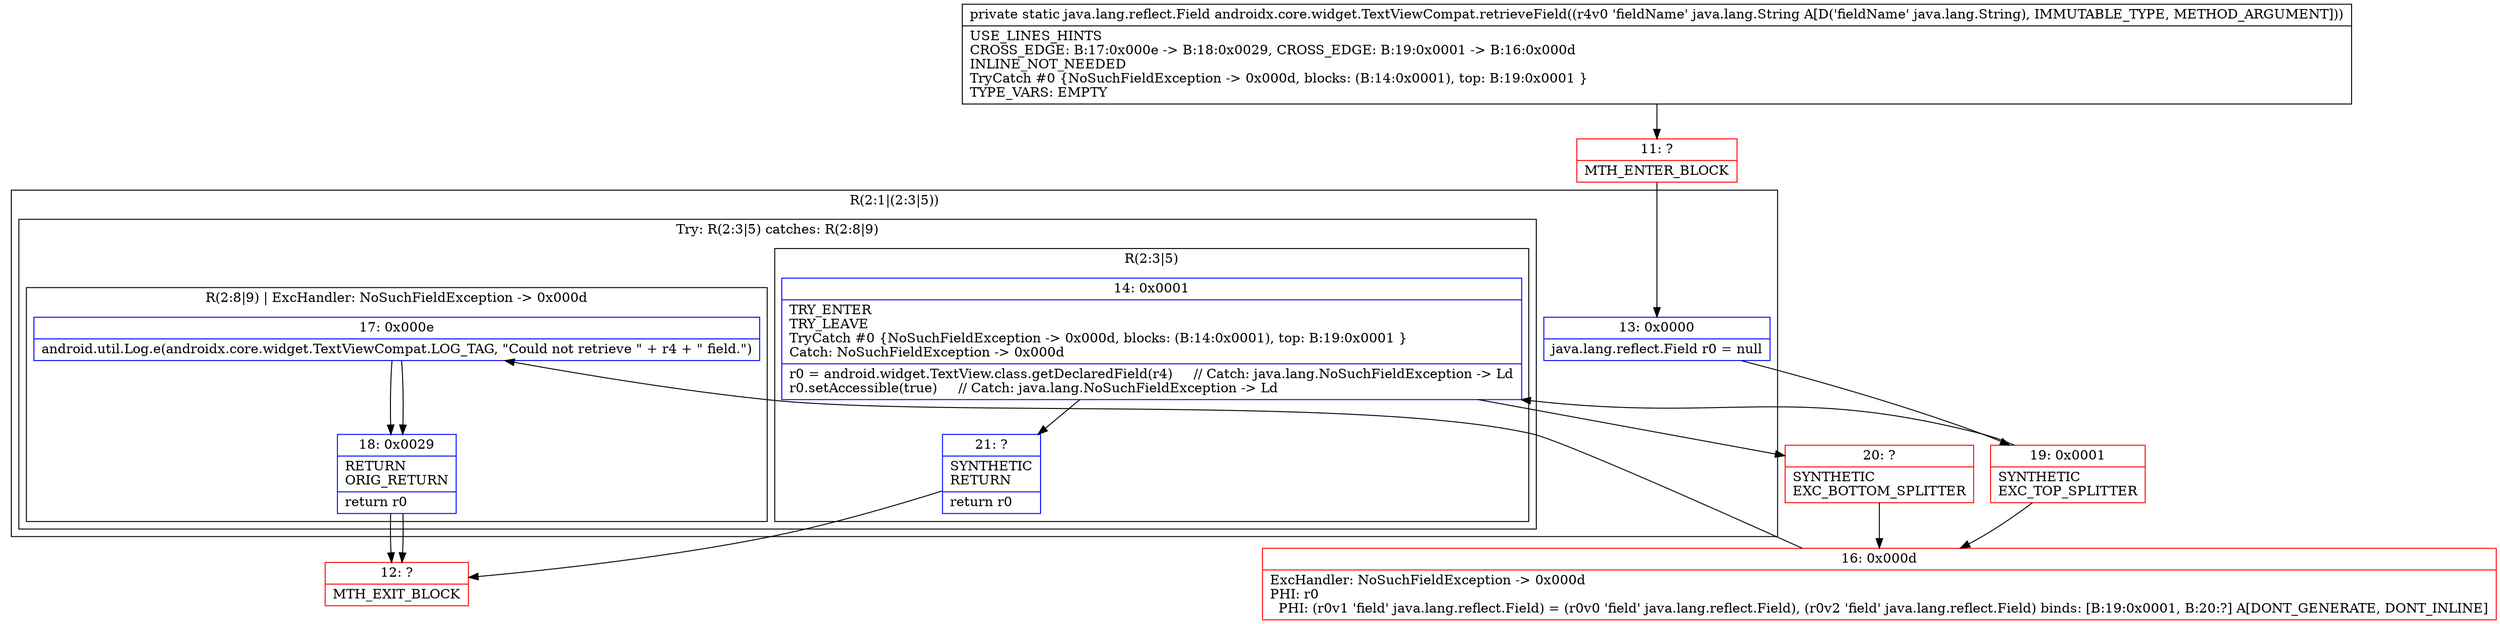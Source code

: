 digraph "CFG forandroidx.core.widget.TextViewCompat.retrieveField(Ljava\/lang\/String;)Ljava\/lang\/reflect\/Field;" {
subgraph cluster_Region_56078850 {
label = "R(2:1|(2:3|5))";
node [shape=record,color=blue];
Node_13 [shape=record,label="{13\:\ 0x0000|java.lang.reflect.Field r0 = null\l}"];
subgraph cluster_TryCatchRegion_124104930 {
label = "Try: R(2:3|5) catches: R(2:8|9)";
node [shape=record,color=blue];
subgraph cluster_Region_865572182 {
label = "R(2:3|5)";
node [shape=record,color=blue];
Node_14 [shape=record,label="{14\:\ 0x0001|TRY_ENTER\lTRY_LEAVE\lTryCatch #0 \{NoSuchFieldException \-\> 0x000d, blocks: (B:14:0x0001), top: B:19:0x0001 \}\lCatch: NoSuchFieldException \-\> 0x000d\l|r0 = android.widget.TextView.class.getDeclaredField(r4)     \/\/ Catch: java.lang.NoSuchFieldException \-\> Ld\lr0.setAccessible(true)     \/\/ Catch: java.lang.NoSuchFieldException \-\> Ld\l}"];
Node_21 [shape=record,label="{21\:\ ?|SYNTHETIC\lRETURN\l|return r0\l}"];
}
subgraph cluster_Region_11102085 {
label = "R(2:8|9) | ExcHandler: NoSuchFieldException \-\> 0x000d\l";
node [shape=record,color=blue];
Node_17 [shape=record,label="{17\:\ 0x000e|android.util.Log.e(androidx.core.widget.TextViewCompat.LOG_TAG, \"Could not retrieve \" + r4 + \" field.\")\l}"];
Node_18 [shape=record,label="{18\:\ 0x0029|RETURN\lORIG_RETURN\l|return r0\l}"];
}
}
}
subgraph cluster_Region_11102085 {
label = "R(2:8|9) | ExcHandler: NoSuchFieldException \-\> 0x000d\l";
node [shape=record,color=blue];
Node_17 [shape=record,label="{17\:\ 0x000e|android.util.Log.e(androidx.core.widget.TextViewCompat.LOG_TAG, \"Could not retrieve \" + r4 + \" field.\")\l}"];
Node_18 [shape=record,label="{18\:\ 0x0029|RETURN\lORIG_RETURN\l|return r0\l}"];
}
Node_11 [shape=record,color=red,label="{11\:\ ?|MTH_ENTER_BLOCK\l}"];
Node_19 [shape=record,color=red,label="{19\:\ 0x0001|SYNTHETIC\lEXC_TOP_SPLITTER\l}"];
Node_20 [shape=record,color=red,label="{20\:\ ?|SYNTHETIC\lEXC_BOTTOM_SPLITTER\l}"];
Node_12 [shape=record,color=red,label="{12\:\ ?|MTH_EXIT_BLOCK\l}"];
Node_16 [shape=record,color=red,label="{16\:\ 0x000d|ExcHandler: NoSuchFieldException \-\> 0x000d\lPHI: r0 \l  PHI: (r0v1 'field' java.lang.reflect.Field) = (r0v0 'field' java.lang.reflect.Field), (r0v2 'field' java.lang.reflect.Field) binds: [B:19:0x0001, B:20:?] A[DONT_GENERATE, DONT_INLINE]\l}"];
MethodNode[shape=record,label="{private static java.lang.reflect.Field androidx.core.widget.TextViewCompat.retrieveField((r4v0 'fieldName' java.lang.String A[D('fieldName' java.lang.String), IMMUTABLE_TYPE, METHOD_ARGUMENT]))  | USE_LINES_HINTS\lCROSS_EDGE: B:17:0x000e \-\> B:18:0x0029, CROSS_EDGE: B:19:0x0001 \-\> B:16:0x000d\lINLINE_NOT_NEEDED\lTryCatch #0 \{NoSuchFieldException \-\> 0x000d, blocks: (B:14:0x0001), top: B:19:0x0001 \}\lTYPE_VARS: EMPTY\l}"];
MethodNode -> Node_11;Node_13 -> Node_19;
Node_14 -> Node_20;
Node_14 -> Node_21;
Node_21 -> Node_12;
Node_17 -> Node_18;
Node_18 -> Node_12;
Node_17 -> Node_18;
Node_18 -> Node_12;
Node_11 -> Node_13;
Node_19 -> Node_14;
Node_19 -> Node_16;
Node_20 -> Node_16;
Node_16 -> Node_17;
}

